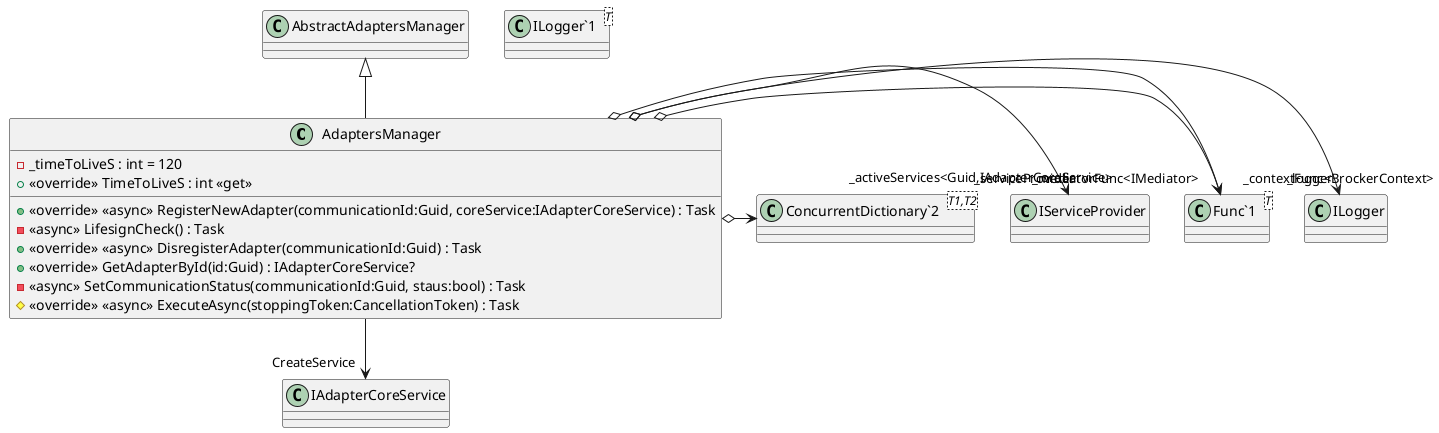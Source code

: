 @startuml
class AdaptersManager {
    - _timeToLiveS : int = 120
    + <<override>> TimeToLiveS : int <<get>>
    + <<override>> <<async>> RegisterNewAdapter(communicationId:Guid, coreService:IAdapterCoreService) : Task
    - <<async>> LifesignCheck() : Task
    + <<override>> <<async>> DisregisterAdapter(communicationId:Guid) : Task
    + <<override>> GetAdapterById(id:Guid) : IAdapterCoreService?
    - <<async>> SetCommunicationStatus(communicationId:Guid, staus:bool) : Task
    # <<override>> <<async>> ExecuteAsync(stoppingToken:CancellationToken) : Task
}
class "ILogger`1"<T> {
}
class "Func`1"<T> {
}
class "ConcurrentDictionary`2"<T1,T2> {
}
AbstractAdaptersManager <|-- AdaptersManager
AdaptersManager o-> "_logger" ILogger
AdaptersManager o-> "_mediatorFunc<IMediator>" "Func`1"
AdaptersManager o-> "_contextFunc<BrockerContext>" "Func`1"
AdaptersManager o-> "_serviceProvider" IServiceProvider
AdaptersManager o-> "_activeServices<Guid,IAdapterCoreService>" "ConcurrentDictionary`2"
AdaptersManager --> "CreateService" IAdapterCoreService
@enduml
